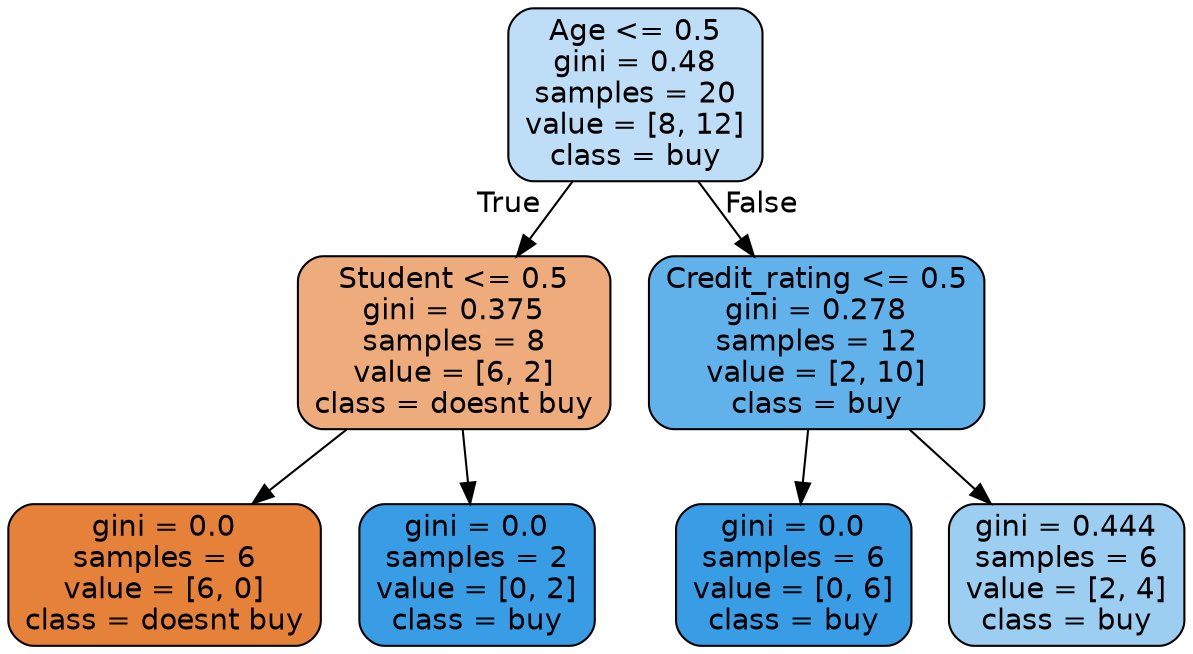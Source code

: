 digraph Tree {
node [shape=box, style="filled, rounded", color="black", fontname="helvetica"] ;
edge [fontname="helvetica"] ;
0 [label="Age <= 0.5\ngini = 0.48\nsamples = 20\nvalue = [8, 12]\nclass = buy", fillcolor="#bddef6"] ;
1 [label="Student <= 0.5\ngini = 0.375\nsamples = 8\nvalue = [6, 2]\nclass = doesnt buy", fillcolor="#eeab7b"] ;
0 -> 1 [labeldistance=2.5, labelangle=45, headlabel="True"] ;
2 [label="gini = 0.0\nsamples = 6\nvalue = [6, 0]\nclass = doesnt buy", fillcolor="#e58139"] ;
1 -> 2 ;
3 [label="gini = 0.0\nsamples = 2\nvalue = [0, 2]\nclass = buy", fillcolor="#399de5"] ;
1 -> 3 ;
4 [label="Credit_rating <= 0.5\ngini = 0.278\nsamples = 12\nvalue = [2, 10]\nclass = buy", fillcolor="#61b1ea"] ;
0 -> 4 [labeldistance=2.5, labelangle=-45, headlabel="False"] ;
5 [label="gini = 0.0\nsamples = 6\nvalue = [0, 6]\nclass = buy", fillcolor="#399de5"] ;
4 -> 5 ;
6 [label="gini = 0.444\nsamples = 6\nvalue = [2, 4]\nclass = buy", fillcolor="#9ccef2"] ;
4 -> 6 ;
}